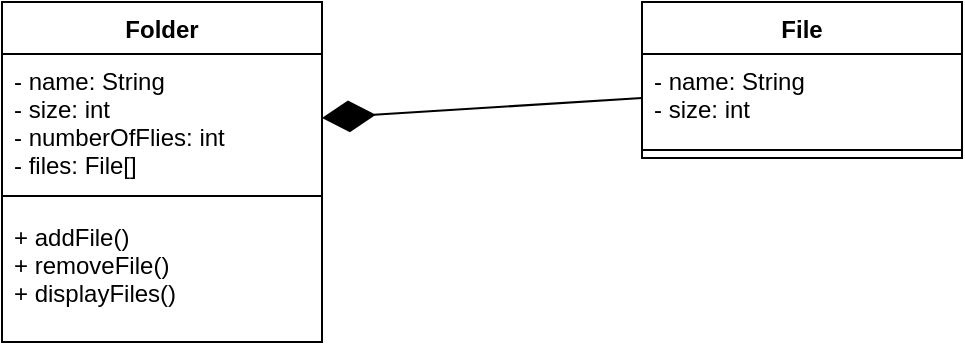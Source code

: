 <mxfile version="20.6.0" type="device"><diagram id="C5RBs43oDa-KdzZeNtuy" name="Page-1"><mxGraphModel dx="1381" dy="764" grid="1" gridSize="10" guides="1" tooltips="1" connect="1" arrows="1" fold="1" page="1" pageScale="1" pageWidth="827" pageHeight="1169" math="0" shadow="0"><root><mxCell id="WIyWlLk6GJQsqaUBKTNV-0"/><mxCell id="WIyWlLk6GJQsqaUBKTNV-1" parent="WIyWlLk6GJQsqaUBKTNV-0"/><mxCell id="szEiBMVyu1t806zoDVwo-0" value="Folder" style="swimlane;fontStyle=1;align=center;verticalAlign=top;childLayout=stackLayout;horizontal=1;startSize=26;horizontalStack=0;resizeParent=1;resizeParentMax=0;resizeLast=0;collapsible=1;marginBottom=0;" vertex="1" parent="WIyWlLk6GJQsqaUBKTNV-1"><mxGeometry x="80" y="80" width="160" height="170" as="geometry"/></mxCell><mxCell id="szEiBMVyu1t806zoDVwo-1" value="- name: String&#10;- size: int&#10;- numberOfFlies: int&#10;- files: File[]" style="text;strokeColor=none;fillColor=none;align=left;verticalAlign=top;spacingLeft=4;spacingRight=4;overflow=hidden;rotatable=0;points=[[0,0.5],[1,0.5]];portConstraint=eastwest;" vertex="1" parent="szEiBMVyu1t806zoDVwo-0"><mxGeometry y="26" width="160" height="64" as="geometry"/></mxCell><mxCell id="szEiBMVyu1t806zoDVwo-2" value="" style="line;strokeWidth=1;fillColor=none;align=left;verticalAlign=middle;spacingTop=-1;spacingLeft=3;spacingRight=3;rotatable=0;labelPosition=right;points=[];portConstraint=eastwest;strokeColor=inherit;" vertex="1" parent="szEiBMVyu1t806zoDVwo-0"><mxGeometry y="90" width="160" height="14" as="geometry"/></mxCell><mxCell id="szEiBMVyu1t806zoDVwo-3" value="+ addFile()&#10;+ removeFile()&#10;+ displayFiles()" style="text;strokeColor=none;fillColor=none;align=left;verticalAlign=top;spacingLeft=4;spacingRight=4;overflow=hidden;rotatable=0;points=[[0,0.5],[1,0.5]];portConstraint=eastwest;" vertex="1" parent="szEiBMVyu1t806zoDVwo-0"><mxGeometry y="104" width="160" height="66" as="geometry"/></mxCell><mxCell id="szEiBMVyu1t806zoDVwo-4" value="File" style="swimlane;fontStyle=1;align=center;verticalAlign=top;childLayout=stackLayout;horizontal=1;startSize=26;horizontalStack=0;resizeParent=1;resizeParentMax=0;resizeLast=0;collapsible=1;marginBottom=0;" vertex="1" parent="WIyWlLk6GJQsqaUBKTNV-1"><mxGeometry x="400" y="80" width="160" height="78" as="geometry"/></mxCell><mxCell id="szEiBMVyu1t806zoDVwo-5" value="- name: String&#10;- size: int&#10;" style="text;strokeColor=none;fillColor=none;align=left;verticalAlign=top;spacingLeft=4;spacingRight=4;overflow=hidden;rotatable=0;points=[[0,0.5],[1,0.5]];portConstraint=eastwest;" vertex="1" parent="szEiBMVyu1t806zoDVwo-4"><mxGeometry y="26" width="160" height="44" as="geometry"/></mxCell><mxCell id="szEiBMVyu1t806zoDVwo-6" value="" style="line;strokeWidth=1;fillColor=none;align=left;verticalAlign=middle;spacingTop=-1;spacingLeft=3;spacingRight=3;rotatable=0;labelPosition=right;points=[];portConstraint=eastwest;strokeColor=inherit;" vertex="1" parent="szEiBMVyu1t806zoDVwo-4"><mxGeometry y="70" width="160" height="8" as="geometry"/></mxCell><mxCell id="szEiBMVyu1t806zoDVwo-8" value="" style="endArrow=diamondThin;endFill=1;endSize=24;html=1;rounded=0;entryX=1;entryY=0.5;entryDx=0;entryDy=0;exitX=0;exitY=0.5;exitDx=0;exitDy=0;" edge="1" parent="WIyWlLk6GJQsqaUBKTNV-1" source="szEiBMVyu1t806zoDVwo-5" target="szEiBMVyu1t806zoDVwo-1"><mxGeometry width="160" relative="1" as="geometry"><mxPoint x="330" y="470" as="sourcePoint"/><mxPoint x="490" y="470" as="targetPoint"/></mxGeometry></mxCell></root></mxGraphModel></diagram></mxfile>